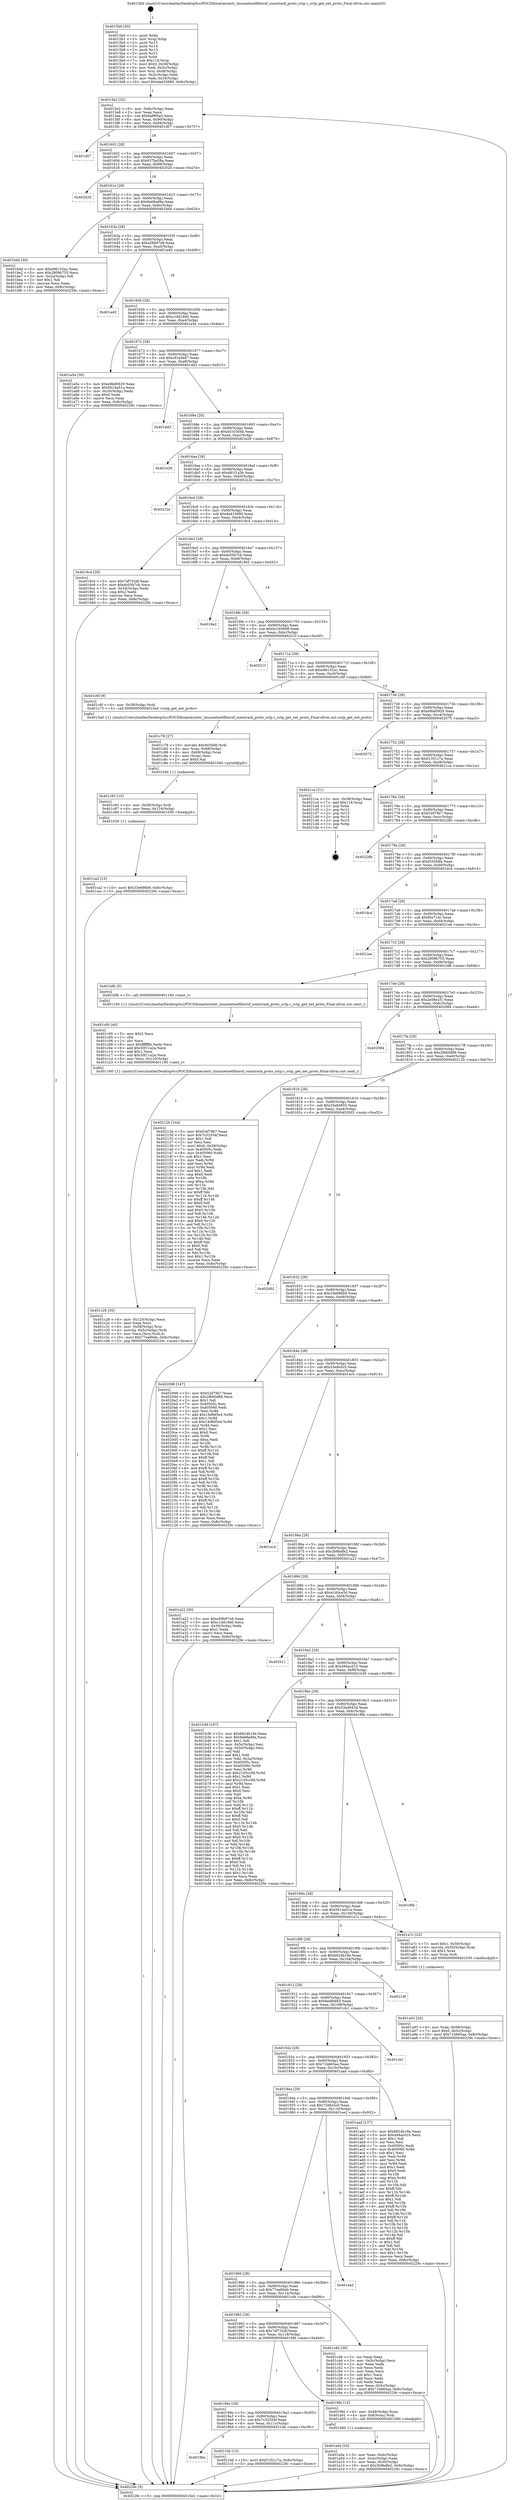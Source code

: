 digraph "0x4015b0" {
  label = "0x4015b0 (/mnt/c/Users/mathe/Desktop/tcc/POCII/binaries/extr_linuxnetnetfilternf_conntrack_proto_sctp.c_sctp_get_net_proto_Final-ollvm.out::main(0))"
  labelloc = "t"
  node[shape=record]

  Entry [label="",width=0.3,height=0.3,shape=circle,fillcolor=black,style=filled]
  "0x4015e2" [label="{
     0x4015e2 [32]\l
     | [instrs]\l
     &nbsp;&nbsp;0x4015e2 \<+6\>: mov -0x8c(%rbp),%eax\l
     &nbsp;&nbsp;0x4015e8 \<+2\>: mov %eax,%ecx\l
     &nbsp;&nbsp;0x4015ea \<+6\>: sub $0x8af9f5a3,%ecx\l
     &nbsp;&nbsp;0x4015f0 \<+6\>: mov %eax,-0x90(%rbp)\l
     &nbsp;&nbsp;0x4015f6 \<+6\>: mov %ecx,-0x94(%rbp)\l
     &nbsp;&nbsp;0x4015fc \<+6\>: je 0000000000401d07 \<main+0x757\>\l
  }"]
  "0x401d07" [label="{
     0x401d07\l
  }", style=dashed]
  "0x401602" [label="{
     0x401602 [28]\l
     | [instrs]\l
     &nbsp;&nbsp;0x401602 \<+5\>: jmp 0000000000401607 \<main+0x57\>\l
     &nbsp;&nbsp;0x401607 \<+6\>: mov -0x90(%rbp),%eax\l
     &nbsp;&nbsp;0x40160d \<+5\>: sub $0x937ba58a,%eax\l
     &nbsp;&nbsp;0x401612 \<+6\>: mov %eax,-0x98(%rbp)\l
     &nbsp;&nbsp;0x401618 \<+6\>: je 000000000040202d \<main+0xa7d\>\l
  }"]
  Exit [label="",width=0.3,height=0.3,shape=circle,fillcolor=black,style=filled,peripheries=2]
  "0x40202d" [label="{
     0x40202d\l
  }", style=dashed]
  "0x40161e" [label="{
     0x40161e [28]\l
     | [instrs]\l
     &nbsp;&nbsp;0x40161e \<+5\>: jmp 0000000000401623 \<main+0x73\>\l
     &nbsp;&nbsp;0x401623 \<+6\>: mov -0x90(%rbp),%eax\l
     &nbsp;&nbsp;0x401629 \<+5\>: sub $0x9a68ad9a,%eax\l
     &nbsp;&nbsp;0x40162e \<+6\>: mov %eax,-0x9c(%rbp)\l
     &nbsp;&nbsp;0x401634 \<+6\>: je 0000000000401bdd \<main+0x62d\>\l
  }"]
  "0x4019ba" [label="{
     0x4019ba\l
  }", style=dashed]
  "0x401bdd" [label="{
     0x401bdd [30]\l
     | [instrs]\l
     &nbsp;&nbsp;0x401bdd \<+5\>: mov $0xe96152ac,%eax\l
     &nbsp;&nbsp;0x401be2 \<+5\>: mov $0x2809b755,%ecx\l
     &nbsp;&nbsp;0x401be7 \<+3\>: mov -0x2a(%rbp),%dl\l
     &nbsp;&nbsp;0x401bea \<+3\>: test $0x1,%dl\l
     &nbsp;&nbsp;0x401bed \<+3\>: cmovne %ecx,%eax\l
     &nbsp;&nbsp;0x401bf0 \<+6\>: mov %eax,-0x8c(%rbp)\l
     &nbsp;&nbsp;0x401bf6 \<+5\>: jmp 000000000040229c \<main+0xcec\>\l
  }"]
  "0x40163a" [label="{
     0x40163a [28]\l
     | [instrs]\l
     &nbsp;&nbsp;0x40163a \<+5\>: jmp 000000000040163f \<main+0x8f\>\l
     &nbsp;&nbsp;0x40163f \<+6\>: mov -0x90(%rbp),%eax\l
     &nbsp;&nbsp;0x401645 \<+5\>: sub $0xa58b97e8,%eax\l
     &nbsp;&nbsp;0x40164a \<+6\>: mov %eax,-0xa0(%rbp)\l
     &nbsp;&nbsp;0x401650 \<+6\>: je 0000000000401a40 \<main+0x490\>\l
  }"]
  "0x4021bb" [label="{
     0x4021bb [15]\l
     | [instrs]\l
     &nbsp;&nbsp;0x4021bb \<+10\>: movl $0xf1351c7a,-0x8c(%rbp)\l
     &nbsp;&nbsp;0x4021c5 \<+5\>: jmp 000000000040229c \<main+0xcec\>\l
  }"]
  "0x401a40" [label="{
     0x401a40\l
  }", style=dashed]
  "0x401656" [label="{
     0x401656 [28]\l
     | [instrs]\l
     &nbsp;&nbsp;0x401656 \<+5\>: jmp 000000000040165b \<main+0xab\>\l
     &nbsp;&nbsp;0x40165b \<+6\>: mov -0x90(%rbp),%eax\l
     &nbsp;&nbsp;0x401661 \<+5\>: sub $0xc1dd18d0,%eax\l
     &nbsp;&nbsp;0x401666 \<+6\>: mov %eax,-0xa4(%rbp)\l
     &nbsp;&nbsp;0x40166c \<+6\>: je 0000000000401a5e \<main+0x4ae\>\l
  }"]
  "0x401ca2" [label="{
     0x401ca2 [15]\l
     | [instrs]\l
     &nbsp;&nbsp;0x401ca2 \<+10\>: movl $0x33e686b9,-0x8c(%rbp)\l
     &nbsp;&nbsp;0x401cac \<+5\>: jmp 000000000040229c \<main+0xcec\>\l
  }"]
  "0x401a5e" [label="{
     0x401a5e [30]\l
     | [instrs]\l
     &nbsp;&nbsp;0x401a5e \<+5\>: mov $0xe9bd0929,%eax\l
     &nbsp;&nbsp;0x401a63 \<+5\>: mov $0x5614a51a,%ecx\l
     &nbsp;&nbsp;0x401a68 \<+3\>: mov -0x30(%rbp),%edx\l
     &nbsp;&nbsp;0x401a6b \<+3\>: cmp $0x0,%edx\l
     &nbsp;&nbsp;0x401a6e \<+3\>: cmove %ecx,%eax\l
     &nbsp;&nbsp;0x401a71 \<+6\>: mov %eax,-0x8c(%rbp)\l
     &nbsp;&nbsp;0x401a77 \<+5\>: jmp 000000000040229c \<main+0xcec\>\l
  }"]
  "0x401672" [label="{
     0x401672 [28]\l
     | [instrs]\l
     &nbsp;&nbsp;0x401672 \<+5\>: jmp 0000000000401677 \<main+0xc7\>\l
     &nbsp;&nbsp;0x401677 \<+6\>: mov -0x90(%rbp),%eax\l
     &nbsp;&nbsp;0x40167d \<+5\>: sub $0xcd1ed487,%eax\l
     &nbsp;&nbsp;0x401682 \<+6\>: mov %eax,-0xa8(%rbp)\l
     &nbsp;&nbsp;0x401688 \<+6\>: je 0000000000401dd3 \<main+0x823\>\l
  }"]
  "0x401c93" [label="{
     0x401c93 [15]\l
     | [instrs]\l
     &nbsp;&nbsp;0x401c93 \<+4\>: mov -0x58(%rbp),%rdi\l
     &nbsp;&nbsp;0x401c97 \<+6\>: mov %eax,-0x124(%rbp)\l
     &nbsp;&nbsp;0x401c9d \<+5\>: call 0000000000401030 \<free@plt\>\l
     | [calls]\l
     &nbsp;&nbsp;0x401030 \{1\} (unknown)\l
  }"]
  "0x401dd3" [label="{
     0x401dd3\l
  }", style=dashed]
  "0x40168e" [label="{
     0x40168e [28]\l
     | [instrs]\l
     &nbsp;&nbsp;0x40168e \<+5\>: jmp 0000000000401693 \<main+0xe3\>\l
     &nbsp;&nbsp;0x401693 \<+6\>: mov -0x90(%rbp),%eax\l
     &nbsp;&nbsp;0x401699 \<+5\>: sub $0xd410304b,%eax\l
     &nbsp;&nbsp;0x40169e \<+6\>: mov %eax,-0xac(%rbp)\l
     &nbsp;&nbsp;0x4016a4 \<+6\>: je 0000000000401e29 \<main+0x879\>\l
  }"]
  "0x401c78" [label="{
     0x401c78 [27]\l
     | [instrs]\l
     &nbsp;&nbsp;0x401c78 \<+10\>: movabs $0x4030d6,%rdi\l
     &nbsp;&nbsp;0x401c82 \<+4\>: mov %rax,-0x68(%rbp)\l
     &nbsp;&nbsp;0x401c86 \<+4\>: mov -0x68(%rbp),%rax\l
     &nbsp;&nbsp;0x401c8a \<+2\>: mov (%rax),%esi\l
     &nbsp;&nbsp;0x401c8c \<+2\>: mov $0x0,%al\l
     &nbsp;&nbsp;0x401c8e \<+5\>: call 0000000000401040 \<printf@plt\>\l
     | [calls]\l
     &nbsp;&nbsp;0x401040 \{1\} (unknown)\l
  }"]
  "0x401e29" [label="{
     0x401e29\l
  }", style=dashed]
  "0x4016aa" [label="{
     0x4016aa [28]\l
     | [instrs]\l
     &nbsp;&nbsp;0x4016aa \<+5\>: jmp 00000000004016af \<main+0xff\>\l
     &nbsp;&nbsp;0x4016af \<+6\>: mov -0x90(%rbp),%eax\l
     &nbsp;&nbsp;0x4016b5 \<+5\>: sub $0xd91f1a3b,%eax\l
     &nbsp;&nbsp;0x4016ba \<+6\>: mov %eax,-0xb0(%rbp)\l
     &nbsp;&nbsp;0x4016c0 \<+6\>: je 000000000040222e \<main+0xc7e\>\l
  }"]
  "0x401c28" [label="{
     0x401c28 [35]\l
     | [instrs]\l
     &nbsp;&nbsp;0x401c28 \<+6\>: mov -0x120(%rbp),%ecx\l
     &nbsp;&nbsp;0x401c2e \<+3\>: imul %eax,%ecx\l
     &nbsp;&nbsp;0x401c31 \<+4\>: mov -0x58(%rbp),%rsi\l
     &nbsp;&nbsp;0x401c35 \<+4\>: movslq -0x5c(%rbp),%rdi\l
     &nbsp;&nbsp;0x401c39 \<+3\>: mov %ecx,(%rsi,%rdi,4)\l
     &nbsp;&nbsp;0x401c3c \<+10\>: movl $0x77ea90eb,-0x8c(%rbp)\l
     &nbsp;&nbsp;0x401c46 \<+5\>: jmp 000000000040229c \<main+0xcec\>\l
  }"]
  "0x40222e" [label="{
     0x40222e\l
  }", style=dashed]
  "0x4016c6" [label="{
     0x4016c6 [28]\l
     | [instrs]\l
     &nbsp;&nbsp;0x4016c6 \<+5\>: jmp 00000000004016cb \<main+0x11b\>\l
     &nbsp;&nbsp;0x4016cb \<+6\>: mov -0x90(%rbp),%eax\l
     &nbsp;&nbsp;0x4016d1 \<+5\>: sub $0xda433680,%eax\l
     &nbsp;&nbsp;0x4016d6 \<+6\>: mov %eax,-0xb4(%rbp)\l
     &nbsp;&nbsp;0x4016dc \<+6\>: je 00000000004019c4 \<main+0x414\>\l
  }"]
  "0x401c00" [label="{
     0x401c00 [40]\l
     | [instrs]\l
     &nbsp;&nbsp;0x401c00 \<+5\>: mov $0x2,%ecx\l
     &nbsp;&nbsp;0x401c05 \<+1\>: cltd\l
     &nbsp;&nbsp;0x401c06 \<+2\>: idiv %ecx\l
     &nbsp;&nbsp;0x401c08 \<+6\>: imul $0xfffffffe,%edx,%ecx\l
     &nbsp;&nbsp;0x401c0e \<+6\>: add $0x30f11a2a,%ecx\l
     &nbsp;&nbsp;0x401c14 \<+3\>: add $0x1,%ecx\l
     &nbsp;&nbsp;0x401c17 \<+6\>: sub $0x30f11a2a,%ecx\l
     &nbsp;&nbsp;0x401c1d \<+6\>: mov %ecx,-0x120(%rbp)\l
     &nbsp;&nbsp;0x401c23 \<+5\>: call 0000000000401160 \<next_i\>\l
     | [calls]\l
     &nbsp;&nbsp;0x401160 \{1\} (/mnt/c/Users/mathe/Desktop/tcc/POCII/binaries/extr_linuxnetnetfilternf_conntrack_proto_sctp.c_sctp_get_net_proto_Final-ollvm.out::next_i)\l
  }"]
  "0x4019c4" [label="{
     0x4019c4 [30]\l
     | [instrs]\l
     &nbsp;&nbsp;0x4019c4 \<+5\>: mov $0x7af732df,%eax\l
     &nbsp;&nbsp;0x4019c9 \<+5\>: mov $0xdc05b7cb,%ecx\l
     &nbsp;&nbsp;0x4019ce \<+3\>: mov -0x34(%rbp),%edx\l
     &nbsp;&nbsp;0x4019d1 \<+3\>: cmp $0x2,%edx\l
     &nbsp;&nbsp;0x4019d4 \<+3\>: cmovne %ecx,%eax\l
     &nbsp;&nbsp;0x4019d7 \<+6\>: mov %eax,-0x8c(%rbp)\l
     &nbsp;&nbsp;0x4019dd \<+5\>: jmp 000000000040229c \<main+0xcec\>\l
  }"]
  "0x4016e2" [label="{
     0x4016e2 [28]\l
     | [instrs]\l
     &nbsp;&nbsp;0x4016e2 \<+5\>: jmp 00000000004016e7 \<main+0x137\>\l
     &nbsp;&nbsp;0x4016e7 \<+6\>: mov -0x90(%rbp),%eax\l
     &nbsp;&nbsp;0x4016ed \<+5\>: sub $0xdc05b7cb,%eax\l
     &nbsp;&nbsp;0x4016f2 \<+6\>: mov %eax,-0xb8(%rbp)\l
     &nbsp;&nbsp;0x4016f8 \<+6\>: je 00000000004019e2 \<main+0x432\>\l
  }"]
  "0x40229c" [label="{
     0x40229c [5]\l
     | [instrs]\l
     &nbsp;&nbsp;0x40229c \<+5\>: jmp 00000000004015e2 \<main+0x32\>\l
  }"]
  "0x4015b0" [label="{
     0x4015b0 [50]\l
     | [instrs]\l
     &nbsp;&nbsp;0x4015b0 \<+1\>: push %rbp\l
     &nbsp;&nbsp;0x4015b1 \<+3\>: mov %rsp,%rbp\l
     &nbsp;&nbsp;0x4015b4 \<+2\>: push %r15\l
     &nbsp;&nbsp;0x4015b6 \<+2\>: push %r14\l
     &nbsp;&nbsp;0x4015b8 \<+2\>: push %r13\l
     &nbsp;&nbsp;0x4015ba \<+2\>: push %r12\l
     &nbsp;&nbsp;0x4015bc \<+1\>: push %rbx\l
     &nbsp;&nbsp;0x4015bd \<+7\>: sub $0x118,%rsp\l
     &nbsp;&nbsp;0x4015c4 \<+7\>: movl $0x0,-0x38(%rbp)\l
     &nbsp;&nbsp;0x4015cb \<+3\>: mov %edi,-0x3c(%rbp)\l
     &nbsp;&nbsp;0x4015ce \<+4\>: mov %rsi,-0x48(%rbp)\l
     &nbsp;&nbsp;0x4015d2 \<+3\>: mov -0x3c(%rbp),%edi\l
     &nbsp;&nbsp;0x4015d5 \<+3\>: mov %edi,-0x34(%rbp)\l
     &nbsp;&nbsp;0x4015d8 \<+10\>: movl $0xda433680,-0x8c(%rbp)\l
  }"]
  "0x401a93" [label="{
     0x401a93 [26]\l
     | [instrs]\l
     &nbsp;&nbsp;0x401a93 \<+4\>: mov %rax,-0x58(%rbp)\l
     &nbsp;&nbsp;0x401a97 \<+7\>: movl $0x0,-0x5c(%rbp)\l
     &nbsp;&nbsp;0x401a9e \<+10\>: movl $0x71bb65aa,-0x8c(%rbp)\l
     &nbsp;&nbsp;0x401aa8 \<+5\>: jmp 000000000040229c \<main+0xcec\>\l
  }"]
  "0x4019e2" [label="{
     0x4019e2\l
  }", style=dashed]
  "0x4016fe" [label="{
     0x4016fe [28]\l
     | [instrs]\l
     &nbsp;&nbsp;0x4016fe \<+5\>: jmp 0000000000401703 \<main+0x153\>\l
     &nbsp;&nbsp;0x401703 \<+6\>: mov -0x90(%rbp),%eax\l
     &nbsp;&nbsp;0x401709 \<+5\>: sub $0xdc1b5608,%eax\l
     &nbsp;&nbsp;0x40170e \<+6\>: mov %eax,-0xbc(%rbp)\l
     &nbsp;&nbsp;0x401714 \<+6\>: je 000000000040221f \<main+0xc6f\>\l
  }"]
  "0x401a0a" [label="{
     0x401a0a [24]\l
     | [instrs]\l
     &nbsp;&nbsp;0x401a0a \<+3\>: mov %eax,-0x4c(%rbp)\l
     &nbsp;&nbsp;0x401a0d \<+3\>: mov -0x4c(%rbp),%eax\l
     &nbsp;&nbsp;0x401a10 \<+3\>: mov %eax,-0x30(%rbp)\l
     &nbsp;&nbsp;0x401a13 \<+10\>: movl $0x3b9bdfe2,-0x8c(%rbp)\l
     &nbsp;&nbsp;0x401a1d \<+5\>: jmp 000000000040229c \<main+0xcec\>\l
  }"]
  "0x40221f" [label="{
     0x40221f\l
  }", style=dashed]
  "0x40171a" [label="{
     0x40171a [28]\l
     | [instrs]\l
     &nbsp;&nbsp;0x40171a \<+5\>: jmp 000000000040171f \<main+0x16f\>\l
     &nbsp;&nbsp;0x40171f \<+6\>: mov -0x90(%rbp),%eax\l
     &nbsp;&nbsp;0x401725 \<+5\>: sub $0xe96152ac,%eax\l
     &nbsp;&nbsp;0x40172a \<+6\>: mov %eax,-0xc0(%rbp)\l
     &nbsp;&nbsp;0x401730 \<+6\>: je 0000000000401c6f \<main+0x6bf\>\l
  }"]
  "0x40199e" [label="{
     0x40199e [28]\l
     | [instrs]\l
     &nbsp;&nbsp;0x40199e \<+5\>: jmp 00000000004019a3 \<main+0x3f3\>\l
     &nbsp;&nbsp;0x4019a3 \<+6\>: mov -0x90(%rbp),%eax\l
     &nbsp;&nbsp;0x4019a9 \<+5\>: sub $0x7c33354f,%eax\l
     &nbsp;&nbsp;0x4019ae \<+6\>: mov %eax,-0x11c(%rbp)\l
     &nbsp;&nbsp;0x4019b4 \<+6\>: je 00000000004021bb \<main+0xc0b\>\l
  }"]
  "0x401c6f" [label="{
     0x401c6f [9]\l
     | [instrs]\l
     &nbsp;&nbsp;0x401c6f \<+4\>: mov -0x58(%rbp),%rdi\l
     &nbsp;&nbsp;0x401c73 \<+5\>: call 00000000004015a0 \<sctp_get_net_proto\>\l
     | [calls]\l
     &nbsp;&nbsp;0x4015a0 \{1\} (/mnt/c/Users/mathe/Desktop/tcc/POCII/binaries/extr_linuxnetnetfilternf_conntrack_proto_sctp.c_sctp_get_net_proto_Final-ollvm.out::sctp_get_net_proto)\l
  }"]
  "0x401736" [label="{
     0x401736 [28]\l
     | [instrs]\l
     &nbsp;&nbsp;0x401736 \<+5\>: jmp 000000000040173b \<main+0x18b\>\l
     &nbsp;&nbsp;0x40173b \<+6\>: mov -0x90(%rbp),%eax\l
     &nbsp;&nbsp;0x401741 \<+5\>: sub $0xe9bd0929,%eax\l
     &nbsp;&nbsp;0x401746 \<+6\>: mov %eax,-0xc4(%rbp)\l
     &nbsp;&nbsp;0x40174c \<+6\>: je 0000000000402075 \<main+0xac5\>\l
  }"]
  "0x4019fd" [label="{
     0x4019fd [13]\l
     | [instrs]\l
     &nbsp;&nbsp;0x4019fd \<+4\>: mov -0x48(%rbp),%rax\l
     &nbsp;&nbsp;0x401a01 \<+4\>: mov 0x8(%rax),%rdi\l
     &nbsp;&nbsp;0x401a05 \<+5\>: call 0000000000401060 \<atoi@plt\>\l
     | [calls]\l
     &nbsp;&nbsp;0x401060 \{1\} (unknown)\l
  }"]
  "0x402075" [label="{
     0x402075\l
  }", style=dashed]
  "0x401752" [label="{
     0x401752 [28]\l
     | [instrs]\l
     &nbsp;&nbsp;0x401752 \<+5\>: jmp 0000000000401757 \<main+0x1a7\>\l
     &nbsp;&nbsp;0x401757 \<+6\>: mov -0x90(%rbp),%eax\l
     &nbsp;&nbsp;0x40175d \<+5\>: sub $0xf1351c7a,%eax\l
     &nbsp;&nbsp;0x401762 \<+6\>: mov %eax,-0xc8(%rbp)\l
     &nbsp;&nbsp;0x401768 \<+6\>: je 00000000004021ca \<main+0xc1a\>\l
  }"]
  "0x401982" [label="{
     0x401982 [28]\l
     | [instrs]\l
     &nbsp;&nbsp;0x401982 \<+5\>: jmp 0000000000401987 \<main+0x3d7\>\l
     &nbsp;&nbsp;0x401987 \<+6\>: mov -0x90(%rbp),%eax\l
     &nbsp;&nbsp;0x40198d \<+5\>: sub $0x7af732df,%eax\l
     &nbsp;&nbsp;0x401992 \<+6\>: mov %eax,-0x118(%rbp)\l
     &nbsp;&nbsp;0x401998 \<+6\>: je 00000000004019fd \<main+0x44d\>\l
  }"]
  "0x4021ca" [label="{
     0x4021ca [21]\l
     | [instrs]\l
     &nbsp;&nbsp;0x4021ca \<+3\>: mov -0x38(%rbp),%eax\l
     &nbsp;&nbsp;0x4021cd \<+7\>: add $0x118,%rsp\l
     &nbsp;&nbsp;0x4021d4 \<+1\>: pop %rbx\l
     &nbsp;&nbsp;0x4021d5 \<+2\>: pop %r12\l
     &nbsp;&nbsp;0x4021d7 \<+2\>: pop %r13\l
     &nbsp;&nbsp;0x4021d9 \<+2\>: pop %r14\l
     &nbsp;&nbsp;0x4021db \<+2\>: pop %r15\l
     &nbsp;&nbsp;0x4021dd \<+1\>: pop %rbp\l
     &nbsp;&nbsp;0x4021de \<+1\>: ret\l
  }"]
  "0x40176e" [label="{
     0x40176e [28]\l
     | [instrs]\l
     &nbsp;&nbsp;0x40176e \<+5\>: jmp 0000000000401773 \<main+0x1c3\>\l
     &nbsp;&nbsp;0x401773 \<+6\>: mov -0x90(%rbp),%eax\l
     &nbsp;&nbsp;0x401779 \<+5\>: sub $0xf1bf79b7,%eax\l
     &nbsp;&nbsp;0x40177e \<+6\>: mov %eax,-0xcc(%rbp)\l
     &nbsp;&nbsp;0x401784 \<+6\>: je 000000000040228b \<main+0xcdb\>\l
  }"]
  "0x401c4b" [label="{
     0x401c4b [36]\l
     | [instrs]\l
     &nbsp;&nbsp;0x401c4b \<+2\>: xor %eax,%eax\l
     &nbsp;&nbsp;0x401c4d \<+3\>: mov -0x5c(%rbp),%ecx\l
     &nbsp;&nbsp;0x401c50 \<+2\>: mov %eax,%edx\l
     &nbsp;&nbsp;0x401c52 \<+2\>: sub %ecx,%edx\l
     &nbsp;&nbsp;0x401c54 \<+2\>: mov %eax,%ecx\l
     &nbsp;&nbsp;0x401c56 \<+3\>: sub $0x1,%ecx\l
     &nbsp;&nbsp;0x401c59 \<+2\>: add %ecx,%edx\l
     &nbsp;&nbsp;0x401c5b \<+2\>: sub %edx,%eax\l
     &nbsp;&nbsp;0x401c5d \<+3\>: mov %eax,-0x5c(%rbp)\l
     &nbsp;&nbsp;0x401c60 \<+10\>: movl $0x71bb65aa,-0x8c(%rbp)\l
     &nbsp;&nbsp;0x401c6a \<+5\>: jmp 000000000040229c \<main+0xcec\>\l
  }"]
  "0x40228b" [label="{
     0x40228b\l
  }", style=dashed]
  "0x40178a" [label="{
     0x40178a [28]\l
     | [instrs]\l
     &nbsp;&nbsp;0x40178a \<+5\>: jmp 000000000040178f \<main+0x1df\>\l
     &nbsp;&nbsp;0x40178f \<+6\>: mov -0x90(%rbp),%eax\l
     &nbsp;&nbsp;0x401795 \<+5\>: sub $0xf335fdfa,%eax\l
     &nbsp;&nbsp;0x40179a \<+6\>: mov %eax,-0xd0(%rbp)\l
     &nbsp;&nbsp;0x4017a0 \<+6\>: je 0000000000401dc4 \<main+0x814\>\l
  }"]
  "0x401966" [label="{
     0x401966 [28]\l
     | [instrs]\l
     &nbsp;&nbsp;0x401966 \<+5\>: jmp 000000000040196b \<main+0x3bb\>\l
     &nbsp;&nbsp;0x40196b \<+6\>: mov -0x90(%rbp),%eax\l
     &nbsp;&nbsp;0x401971 \<+5\>: sub $0x77ea90eb,%eax\l
     &nbsp;&nbsp;0x401976 \<+6\>: mov %eax,-0x114(%rbp)\l
     &nbsp;&nbsp;0x40197c \<+6\>: je 0000000000401c4b \<main+0x69b\>\l
  }"]
  "0x401dc4" [label="{
     0x401dc4\l
  }", style=dashed]
  "0x4017a6" [label="{
     0x4017a6 [28]\l
     | [instrs]\l
     &nbsp;&nbsp;0x4017a6 \<+5\>: jmp 00000000004017ab \<main+0x1fb\>\l
     &nbsp;&nbsp;0x4017ab \<+6\>: mov -0x90(%rbp),%eax\l
     &nbsp;&nbsp;0x4017b1 \<+5\>: sub $0xf0a714c,%eax\l
     &nbsp;&nbsp;0x4017b6 \<+6\>: mov %eax,-0xd4(%rbp)\l
     &nbsp;&nbsp;0x4017bc \<+6\>: je 00000000004021ee \<main+0xc3e\>\l
  }"]
  "0x401ee2" [label="{
     0x401ee2\l
  }", style=dashed]
  "0x4021ee" [label="{
     0x4021ee\l
  }", style=dashed]
  "0x4017c2" [label="{
     0x4017c2 [28]\l
     | [instrs]\l
     &nbsp;&nbsp;0x4017c2 \<+5\>: jmp 00000000004017c7 \<main+0x217\>\l
     &nbsp;&nbsp;0x4017c7 \<+6\>: mov -0x90(%rbp),%eax\l
     &nbsp;&nbsp;0x4017cd \<+5\>: sub $0x2809b755,%eax\l
     &nbsp;&nbsp;0x4017d2 \<+6\>: mov %eax,-0xd8(%rbp)\l
     &nbsp;&nbsp;0x4017d8 \<+6\>: je 0000000000401bfb \<main+0x64b\>\l
  }"]
  "0x40194a" [label="{
     0x40194a [28]\l
     | [instrs]\l
     &nbsp;&nbsp;0x40194a \<+5\>: jmp 000000000040194f \<main+0x39f\>\l
     &nbsp;&nbsp;0x40194f \<+6\>: mov -0x90(%rbp),%eax\l
     &nbsp;&nbsp;0x401955 \<+5\>: sub $0x73d8c5c0,%eax\l
     &nbsp;&nbsp;0x40195a \<+6\>: mov %eax,-0x110(%rbp)\l
     &nbsp;&nbsp;0x401960 \<+6\>: je 0000000000401ee2 \<main+0x932\>\l
  }"]
  "0x401bfb" [label="{
     0x401bfb [5]\l
     | [instrs]\l
     &nbsp;&nbsp;0x401bfb \<+5\>: call 0000000000401160 \<next_i\>\l
     | [calls]\l
     &nbsp;&nbsp;0x401160 \{1\} (/mnt/c/Users/mathe/Desktop/tcc/POCII/binaries/extr_linuxnetnetfilternf_conntrack_proto_sctp.c_sctp_get_net_proto_Final-ollvm.out::next_i)\l
  }"]
  "0x4017de" [label="{
     0x4017de [28]\l
     | [instrs]\l
     &nbsp;&nbsp;0x4017de \<+5\>: jmp 00000000004017e3 \<main+0x233\>\l
     &nbsp;&nbsp;0x4017e3 \<+6\>: mov -0x90(%rbp),%eax\l
     &nbsp;&nbsp;0x4017e9 \<+5\>: sub $0x2e08e1f1,%eax\l
     &nbsp;&nbsp;0x4017ee \<+6\>: mov %eax,-0xdc(%rbp)\l
     &nbsp;&nbsp;0x4017f4 \<+6\>: je 0000000000402084 \<main+0xad4\>\l
  }"]
  "0x401aad" [label="{
     0x401aad [137]\l
     | [instrs]\l
     &nbsp;&nbsp;0x401aad \<+5\>: mov $0x6624b18e,%eax\l
     &nbsp;&nbsp;0x401ab2 \<+5\>: mov $0x494ac010,%ecx\l
     &nbsp;&nbsp;0x401ab7 \<+2\>: mov $0x1,%dl\l
     &nbsp;&nbsp;0x401ab9 \<+2\>: xor %esi,%esi\l
     &nbsp;&nbsp;0x401abb \<+7\>: mov 0x40505c,%edi\l
     &nbsp;&nbsp;0x401ac2 \<+8\>: mov 0x405060,%r8d\l
     &nbsp;&nbsp;0x401aca \<+3\>: sub $0x1,%esi\l
     &nbsp;&nbsp;0x401acd \<+3\>: mov %edi,%r9d\l
     &nbsp;&nbsp;0x401ad0 \<+3\>: add %esi,%r9d\l
     &nbsp;&nbsp;0x401ad3 \<+4\>: imul %r9d,%edi\l
     &nbsp;&nbsp;0x401ad7 \<+3\>: and $0x1,%edi\l
     &nbsp;&nbsp;0x401ada \<+3\>: cmp $0x0,%edi\l
     &nbsp;&nbsp;0x401add \<+4\>: sete %r10b\l
     &nbsp;&nbsp;0x401ae1 \<+4\>: cmp $0xa,%r8d\l
     &nbsp;&nbsp;0x401ae5 \<+4\>: setl %r11b\l
     &nbsp;&nbsp;0x401ae9 \<+3\>: mov %r10b,%bl\l
     &nbsp;&nbsp;0x401aec \<+3\>: xor $0xff,%bl\l
     &nbsp;&nbsp;0x401aef \<+3\>: mov %r11b,%r14b\l
     &nbsp;&nbsp;0x401af2 \<+4\>: xor $0xff,%r14b\l
     &nbsp;&nbsp;0x401af6 \<+3\>: xor $0x1,%dl\l
     &nbsp;&nbsp;0x401af9 \<+3\>: mov %bl,%r15b\l
     &nbsp;&nbsp;0x401afc \<+4\>: and $0xff,%r15b\l
     &nbsp;&nbsp;0x401b00 \<+3\>: and %dl,%r10b\l
     &nbsp;&nbsp;0x401b03 \<+3\>: mov %r14b,%r12b\l
     &nbsp;&nbsp;0x401b06 \<+4\>: and $0xff,%r12b\l
     &nbsp;&nbsp;0x401b0a \<+3\>: and %dl,%r11b\l
     &nbsp;&nbsp;0x401b0d \<+3\>: or %r10b,%r15b\l
     &nbsp;&nbsp;0x401b10 \<+3\>: or %r11b,%r12b\l
     &nbsp;&nbsp;0x401b13 \<+3\>: xor %r12b,%r15b\l
     &nbsp;&nbsp;0x401b16 \<+3\>: or %r14b,%bl\l
     &nbsp;&nbsp;0x401b19 \<+3\>: xor $0xff,%bl\l
     &nbsp;&nbsp;0x401b1c \<+3\>: or $0x1,%dl\l
     &nbsp;&nbsp;0x401b1f \<+2\>: and %dl,%bl\l
     &nbsp;&nbsp;0x401b21 \<+3\>: or %bl,%r15b\l
     &nbsp;&nbsp;0x401b24 \<+4\>: test $0x1,%r15b\l
     &nbsp;&nbsp;0x401b28 \<+3\>: cmovne %ecx,%eax\l
     &nbsp;&nbsp;0x401b2b \<+6\>: mov %eax,-0x8c(%rbp)\l
     &nbsp;&nbsp;0x401b31 \<+5\>: jmp 000000000040229c \<main+0xcec\>\l
  }"]
  "0x402084" [label="{
     0x402084\l
  }", style=dashed]
  "0x4017fa" [label="{
     0x4017fa [28]\l
     | [instrs]\l
     &nbsp;&nbsp;0x4017fa \<+5\>: jmp 00000000004017ff \<main+0x24f\>\l
     &nbsp;&nbsp;0x4017ff \<+6\>: mov -0x90(%rbp),%eax\l
     &nbsp;&nbsp;0x401805 \<+5\>: sub $0x2f660d88,%eax\l
     &nbsp;&nbsp;0x40180a \<+6\>: mov %eax,-0xe0(%rbp)\l
     &nbsp;&nbsp;0x401810 \<+6\>: je 000000000040212b \<main+0xb7b\>\l
  }"]
  "0x40192e" [label="{
     0x40192e [28]\l
     | [instrs]\l
     &nbsp;&nbsp;0x40192e \<+5\>: jmp 0000000000401933 \<main+0x383\>\l
     &nbsp;&nbsp;0x401933 \<+6\>: mov -0x90(%rbp),%eax\l
     &nbsp;&nbsp;0x401939 \<+5\>: sub $0x71bb65aa,%eax\l
     &nbsp;&nbsp;0x40193e \<+6\>: mov %eax,-0x10c(%rbp)\l
     &nbsp;&nbsp;0x401944 \<+6\>: je 0000000000401aad \<main+0x4fd\>\l
  }"]
  "0x40212b" [label="{
     0x40212b [144]\l
     | [instrs]\l
     &nbsp;&nbsp;0x40212b \<+5\>: mov $0xf1bf79b7,%eax\l
     &nbsp;&nbsp;0x402130 \<+5\>: mov $0x7c33354f,%ecx\l
     &nbsp;&nbsp;0x402135 \<+2\>: mov $0x1,%dl\l
     &nbsp;&nbsp;0x402137 \<+2\>: xor %esi,%esi\l
     &nbsp;&nbsp;0x402139 \<+7\>: movl $0x0,-0x38(%rbp)\l
     &nbsp;&nbsp;0x402140 \<+7\>: mov 0x40505c,%edi\l
     &nbsp;&nbsp;0x402147 \<+8\>: mov 0x405060,%r8d\l
     &nbsp;&nbsp;0x40214f \<+3\>: sub $0x1,%esi\l
     &nbsp;&nbsp;0x402152 \<+3\>: mov %edi,%r9d\l
     &nbsp;&nbsp;0x402155 \<+3\>: add %esi,%r9d\l
     &nbsp;&nbsp;0x402158 \<+4\>: imul %r9d,%edi\l
     &nbsp;&nbsp;0x40215c \<+3\>: and $0x1,%edi\l
     &nbsp;&nbsp;0x40215f \<+3\>: cmp $0x0,%edi\l
     &nbsp;&nbsp;0x402162 \<+4\>: sete %r10b\l
     &nbsp;&nbsp;0x402166 \<+4\>: cmp $0xa,%r8d\l
     &nbsp;&nbsp;0x40216a \<+4\>: setl %r11b\l
     &nbsp;&nbsp;0x40216e \<+3\>: mov %r10b,%bl\l
     &nbsp;&nbsp;0x402171 \<+3\>: xor $0xff,%bl\l
     &nbsp;&nbsp;0x402174 \<+3\>: mov %r11b,%r14b\l
     &nbsp;&nbsp;0x402177 \<+4\>: xor $0xff,%r14b\l
     &nbsp;&nbsp;0x40217b \<+3\>: xor $0x0,%dl\l
     &nbsp;&nbsp;0x40217e \<+3\>: mov %bl,%r15b\l
     &nbsp;&nbsp;0x402181 \<+4\>: and $0x0,%r15b\l
     &nbsp;&nbsp;0x402185 \<+3\>: and %dl,%r10b\l
     &nbsp;&nbsp;0x402188 \<+3\>: mov %r14b,%r12b\l
     &nbsp;&nbsp;0x40218b \<+4\>: and $0x0,%r12b\l
     &nbsp;&nbsp;0x40218f \<+3\>: and %dl,%r11b\l
     &nbsp;&nbsp;0x402192 \<+3\>: or %r10b,%r15b\l
     &nbsp;&nbsp;0x402195 \<+3\>: or %r11b,%r12b\l
     &nbsp;&nbsp;0x402198 \<+3\>: xor %r12b,%r15b\l
     &nbsp;&nbsp;0x40219b \<+3\>: or %r14b,%bl\l
     &nbsp;&nbsp;0x40219e \<+3\>: xor $0xff,%bl\l
     &nbsp;&nbsp;0x4021a1 \<+3\>: or $0x0,%dl\l
     &nbsp;&nbsp;0x4021a4 \<+2\>: and %dl,%bl\l
     &nbsp;&nbsp;0x4021a6 \<+3\>: or %bl,%r15b\l
     &nbsp;&nbsp;0x4021a9 \<+4\>: test $0x1,%r15b\l
     &nbsp;&nbsp;0x4021ad \<+3\>: cmovne %ecx,%eax\l
     &nbsp;&nbsp;0x4021b0 \<+6\>: mov %eax,-0x8c(%rbp)\l
     &nbsp;&nbsp;0x4021b6 \<+5\>: jmp 000000000040229c \<main+0xcec\>\l
  }"]
  "0x401816" [label="{
     0x401816 [28]\l
     | [instrs]\l
     &nbsp;&nbsp;0x401816 \<+5\>: jmp 000000000040181b \<main+0x26b\>\l
     &nbsp;&nbsp;0x40181b \<+6\>: mov -0x90(%rbp),%eax\l
     &nbsp;&nbsp;0x401821 \<+5\>: sub $0x33a84855,%eax\l
     &nbsp;&nbsp;0x401826 \<+6\>: mov %eax,-0xe4(%rbp)\l
     &nbsp;&nbsp;0x40182c \<+6\>: je 0000000000402002 \<main+0xa52\>\l
  }"]
  "0x401cb1" [label="{
     0x401cb1\l
  }", style=dashed]
  "0x402002" [label="{
     0x402002\l
  }", style=dashed]
  "0x401832" [label="{
     0x401832 [28]\l
     | [instrs]\l
     &nbsp;&nbsp;0x401832 \<+5\>: jmp 0000000000401837 \<main+0x287\>\l
     &nbsp;&nbsp;0x401837 \<+6\>: mov -0x90(%rbp),%eax\l
     &nbsp;&nbsp;0x40183d \<+5\>: sub $0x33e686b9,%eax\l
     &nbsp;&nbsp;0x401842 \<+6\>: mov %eax,-0xe8(%rbp)\l
     &nbsp;&nbsp;0x401848 \<+6\>: je 0000000000402098 \<main+0xae8\>\l
  }"]
  "0x401912" [label="{
     0x401912 [28]\l
     | [instrs]\l
     &nbsp;&nbsp;0x401912 \<+5\>: jmp 0000000000401917 \<main+0x367\>\l
     &nbsp;&nbsp;0x401917 \<+6\>: mov -0x90(%rbp),%eax\l
     &nbsp;&nbsp;0x40191d \<+5\>: sub $0x6edfb683,%eax\l
     &nbsp;&nbsp;0x401922 \<+6\>: mov %eax,-0x108(%rbp)\l
     &nbsp;&nbsp;0x401928 \<+6\>: je 0000000000401cb1 \<main+0x701\>\l
  }"]
  "0x402098" [label="{
     0x402098 [147]\l
     | [instrs]\l
     &nbsp;&nbsp;0x402098 \<+5\>: mov $0xf1bf79b7,%eax\l
     &nbsp;&nbsp;0x40209d \<+5\>: mov $0x2f660d88,%ecx\l
     &nbsp;&nbsp;0x4020a2 \<+2\>: mov $0x1,%dl\l
     &nbsp;&nbsp;0x4020a4 \<+7\>: mov 0x40505c,%esi\l
     &nbsp;&nbsp;0x4020ab \<+7\>: mov 0x405060,%edi\l
     &nbsp;&nbsp;0x4020b2 \<+3\>: mov %esi,%r8d\l
     &nbsp;&nbsp;0x4020b5 \<+7\>: add $0x14d9d5e4,%r8d\l
     &nbsp;&nbsp;0x4020bc \<+4\>: sub $0x1,%r8d\l
     &nbsp;&nbsp;0x4020c0 \<+7\>: sub $0x14d9d5e4,%r8d\l
     &nbsp;&nbsp;0x4020c7 \<+4\>: imul %r8d,%esi\l
     &nbsp;&nbsp;0x4020cb \<+3\>: and $0x1,%esi\l
     &nbsp;&nbsp;0x4020ce \<+3\>: cmp $0x0,%esi\l
     &nbsp;&nbsp;0x4020d1 \<+4\>: sete %r9b\l
     &nbsp;&nbsp;0x4020d5 \<+3\>: cmp $0xa,%edi\l
     &nbsp;&nbsp;0x4020d8 \<+4\>: setl %r10b\l
     &nbsp;&nbsp;0x4020dc \<+3\>: mov %r9b,%r11b\l
     &nbsp;&nbsp;0x4020df \<+4\>: xor $0xff,%r11b\l
     &nbsp;&nbsp;0x4020e3 \<+3\>: mov %r10b,%bl\l
     &nbsp;&nbsp;0x4020e6 \<+3\>: xor $0xff,%bl\l
     &nbsp;&nbsp;0x4020e9 \<+3\>: xor $0x1,%dl\l
     &nbsp;&nbsp;0x4020ec \<+3\>: mov %r11b,%r14b\l
     &nbsp;&nbsp;0x4020ef \<+4\>: and $0xff,%r14b\l
     &nbsp;&nbsp;0x4020f3 \<+3\>: and %dl,%r9b\l
     &nbsp;&nbsp;0x4020f6 \<+3\>: mov %bl,%r15b\l
     &nbsp;&nbsp;0x4020f9 \<+4\>: and $0xff,%r15b\l
     &nbsp;&nbsp;0x4020fd \<+3\>: and %dl,%r10b\l
     &nbsp;&nbsp;0x402100 \<+3\>: or %r9b,%r14b\l
     &nbsp;&nbsp;0x402103 \<+3\>: or %r10b,%r15b\l
     &nbsp;&nbsp;0x402106 \<+3\>: xor %r15b,%r14b\l
     &nbsp;&nbsp;0x402109 \<+3\>: or %bl,%r11b\l
     &nbsp;&nbsp;0x40210c \<+4\>: xor $0xff,%r11b\l
     &nbsp;&nbsp;0x402110 \<+3\>: or $0x1,%dl\l
     &nbsp;&nbsp;0x402113 \<+3\>: and %dl,%r11b\l
     &nbsp;&nbsp;0x402116 \<+3\>: or %r11b,%r14b\l
     &nbsp;&nbsp;0x402119 \<+4\>: test $0x1,%r14b\l
     &nbsp;&nbsp;0x40211d \<+3\>: cmovne %ecx,%eax\l
     &nbsp;&nbsp;0x402120 \<+6\>: mov %eax,-0x8c(%rbp)\l
     &nbsp;&nbsp;0x402126 \<+5\>: jmp 000000000040229c \<main+0xcec\>\l
  }"]
  "0x40184e" [label="{
     0x40184e [28]\l
     | [instrs]\l
     &nbsp;&nbsp;0x40184e \<+5\>: jmp 0000000000401853 \<main+0x2a3\>\l
     &nbsp;&nbsp;0x401853 \<+6\>: mov -0x90(%rbp),%eax\l
     &nbsp;&nbsp;0x401859 \<+5\>: sub $0x33e8a0c5,%eax\l
     &nbsp;&nbsp;0x40185e \<+6\>: mov %eax,-0xec(%rbp)\l
     &nbsp;&nbsp;0x401864 \<+6\>: je 0000000000401ec4 \<main+0x914\>\l
  }"]
  "0x4021df" [label="{
     0x4021df\l
  }", style=dashed]
  "0x401ec4" [label="{
     0x401ec4\l
  }", style=dashed]
  "0x40186a" [label="{
     0x40186a [28]\l
     | [instrs]\l
     &nbsp;&nbsp;0x40186a \<+5\>: jmp 000000000040186f \<main+0x2bf\>\l
     &nbsp;&nbsp;0x40186f \<+6\>: mov -0x90(%rbp),%eax\l
     &nbsp;&nbsp;0x401875 \<+5\>: sub $0x3b9bdfe2,%eax\l
     &nbsp;&nbsp;0x40187a \<+6\>: mov %eax,-0xf0(%rbp)\l
     &nbsp;&nbsp;0x401880 \<+6\>: je 0000000000401a22 \<main+0x472\>\l
  }"]
  "0x4018f6" [label="{
     0x4018f6 [28]\l
     | [instrs]\l
     &nbsp;&nbsp;0x4018f6 \<+5\>: jmp 00000000004018fb \<main+0x34b\>\l
     &nbsp;&nbsp;0x4018fb \<+6\>: mov -0x90(%rbp),%eax\l
     &nbsp;&nbsp;0x401901 \<+5\>: sub $0x6624b18e,%eax\l
     &nbsp;&nbsp;0x401906 \<+6\>: mov %eax,-0x104(%rbp)\l
     &nbsp;&nbsp;0x40190c \<+6\>: je 00000000004021df \<main+0xc2f\>\l
  }"]
  "0x401a22" [label="{
     0x401a22 [30]\l
     | [instrs]\l
     &nbsp;&nbsp;0x401a22 \<+5\>: mov $0xa58b97e8,%eax\l
     &nbsp;&nbsp;0x401a27 \<+5\>: mov $0xc1dd18d0,%ecx\l
     &nbsp;&nbsp;0x401a2c \<+3\>: mov -0x30(%rbp),%edx\l
     &nbsp;&nbsp;0x401a2f \<+3\>: cmp $0x1,%edx\l
     &nbsp;&nbsp;0x401a32 \<+3\>: cmovl %ecx,%eax\l
     &nbsp;&nbsp;0x401a35 \<+6\>: mov %eax,-0x8c(%rbp)\l
     &nbsp;&nbsp;0x401a3b \<+5\>: jmp 000000000040229c \<main+0xcec\>\l
  }"]
  "0x401886" [label="{
     0x401886 [28]\l
     | [instrs]\l
     &nbsp;&nbsp;0x401886 \<+5\>: jmp 000000000040188b \<main+0x2db\>\l
     &nbsp;&nbsp;0x40188b \<+6\>: mov -0x90(%rbp),%eax\l
     &nbsp;&nbsp;0x401891 \<+5\>: sub $0x4160ce3d,%eax\l
     &nbsp;&nbsp;0x401896 \<+6\>: mov %eax,-0xf4(%rbp)\l
     &nbsp;&nbsp;0x40189c \<+6\>: je 0000000000402011 \<main+0xa61\>\l
  }"]
  "0x401a7c" [label="{
     0x401a7c [23]\l
     | [instrs]\l
     &nbsp;&nbsp;0x401a7c \<+7\>: movl $0x1,-0x50(%rbp)\l
     &nbsp;&nbsp;0x401a83 \<+4\>: movslq -0x50(%rbp),%rax\l
     &nbsp;&nbsp;0x401a87 \<+4\>: shl $0x2,%rax\l
     &nbsp;&nbsp;0x401a8b \<+3\>: mov %rax,%rdi\l
     &nbsp;&nbsp;0x401a8e \<+5\>: call 0000000000401050 \<malloc@plt\>\l
     | [calls]\l
     &nbsp;&nbsp;0x401050 \{1\} (unknown)\l
  }"]
  "0x402011" [label="{
     0x402011\l
  }", style=dashed]
  "0x4018a2" [label="{
     0x4018a2 [28]\l
     | [instrs]\l
     &nbsp;&nbsp;0x4018a2 \<+5\>: jmp 00000000004018a7 \<main+0x2f7\>\l
     &nbsp;&nbsp;0x4018a7 \<+6\>: mov -0x90(%rbp),%eax\l
     &nbsp;&nbsp;0x4018ad \<+5\>: sub $0x494ac010,%eax\l
     &nbsp;&nbsp;0x4018b2 \<+6\>: mov %eax,-0xf8(%rbp)\l
     &nbsp;&nbsp;0x4018b8 \<+6\>: je 0000000000401b36 \<main+0x586\>\l
  }"]
  "0x4018da" [label="{
     0x4018da [28]\l
     | [instrs]\l
     &nbsp;&nbsp;0x4018da \<+5\>: jmp 00000000004018df \<main+0x32f\>\l
     &nbsp;&nbsp;0x4018df \<+6\>: mov -0x90(%rbp),%eax\l
     &nbsp;&nbsp;0x4018e5 \<+5\>: sub $0x5614a51a,%eax\l
     &nbsp;&nbsp;0x4018ea \<+6\>: mov %eax,-0x100(%rbp)\l
     &nbsp;&nbsp;0x4018f0 \<+6\>: je 0000000000401a7c \<main+0x4cc\>\l
  }"]
  "0x401b36" [label="{
     0x401b36 [167]\l
     | [instrs]\l
     &nbsp;&nbsp;0x401b36 \<+5\>: mov $0x6624b18e,%eax\l
     &nbsp;&nbsp;0x401b3b \<+5\>: mov $0x9a68ad9a,%ecx\l
     &nbsp;&nbsp;0x401b40 \<+2\>: mov $0x1,%dl\l
     &nbsp;&nbsp;0x401b42 \<+3\>: mov -0x5c(%rbp),%esi\l
     &nbsp;&nbsp;0x401b45 \<+3\>: cmp -0x50(%rbp),%esi\l
     &nbsp;&nbsp;0x401b48 \<+4\>: setl %dil\l
     &nbsp;&nbsp;0x401b4c \<+4\>: and $0x1,%dil\l
     &nbsp;&nbsp;0x401b50 \<+4\>: mov %dil,-0x2a(%rbp)\l
     &nbsp;&nbsp;0x401b54 \<+7\>: mov 0x40505c,%esi\l
     &nbsp;&nbsp;0x401b5b \<+8\>: mov 0x405060,%r8d\l
     &nbsp;&nbsp;0x401b63 \<+3\>: mov %esi,%r9d\l
     &nbsp;&nbsp;0x401b66 \<+7\>: sub $0x2105cc08,%r9d\l
     &nbsp;&nbsp;0x401b6d \<+4\>: sub $0x1,%r9d\l
     &nbsp;&nbsp;0x401b71 \<+7\>: add $0x2105cc08,%r9d\l
     &nbsp;&nbsp;0x401b78 \<+4\>: imul %r9d,%esi\l
     &nbsp;&nbsp;0x401b7c \<+3\>: and $0x1,%esi\l
     &nbsp;&nbsp;0x401b7f \<+3\>: cmp $0x0,%esi\l
     &nbsp;&nbsp;0x401b82 \<+4\>: sete %dil\l
     &nbsp;&nbsp;0x401b86 \<+4\>: cmp $0xa,%r8d\l
     &nbsp;&nbsp;0x401b8a \<+4\>: setl %r10b\l
     &nbsp;&nbsp;0x401b8e \<+3\>: mov %dil,%r11b\l
     &nbsp;&nbsp;0x401b91 \<+4\>: xor $0xff,%r11b\l
     &nbsp;&nbsp;0x401b95 \<+3\>: mov %r10b,%bl\l
     &nbsp;&nbsp;0x401b98 \<+3\>: xor $0xff,%bl\l
     &nbsp;&nbsp;0x401b9b \<+3\>: xor $0x0,%dl\l
     &nbsp;&nbsp;0x401b9e \<+3\>: mov %r11b,%r14b\l
     &nbsp;&nbsp;0x401ba1 \<+4\>: and $0x0,%r14b\l
     &nbsp;&nbsp;0x401ba5 \<+3\>: and %dl,%dil\l
     &nbsp;&nbsp;0x401ba8 \<+3\>: mov %bl,%r15b\l
     &nbsp;&nbsp;0x401bab \<+4\>: and $0x0,%r15b\l
     &nbsp;&nbsp;0x401baf \<+3\>: and %dl,%r10b\l
     &nbsp;&nbsp;0x401bb2 \<+3\>: or %dil,%r14b\l
     &nbsp;&nbsp;0x401bb5 \<+3\>: or %r10b,%r15b\l
     &nbsp;&nbsp;0x401bb8 \<+3\>: xor %r15b,%r14b\l
     &nbsp;&nbsp;0x401bbb \<+3\>: or %bl,%r11b\l
     &nbsp;&nbsp;0x401bbe \<+4\>: xor $0xff,%r11b\l
     &nbsp;&nbsp;0x401bc2 \<+3\>: or $0x0,%dl\l
     &nbsp;&nbsp;0x401bc5 \<+3\>: and %dl,%r11b\l
     &nbsp;&nbsp;0x401bc8 \<+3\>: or %r11b,%r14b\l
     &nbsp;&nbsp;0x401bcb \<+4\>: test $0x1,%r14b\l
     &nbsp;&nbsp;0x401bcf \<+3\>: cmovne %ecx,%eax\l
     &nbsp;&nbsp;0x401bd2 \<+6\>: mov %eax,-0x8c(%rbp)\l
     &nbsp;&nbsp;0x401bd8 \<+5\>: jmp 000000000040229c \<main+0xcec\>\l
  }"]
  "0x4018be" [label="{
     0x4018be [28]\l
     | [instrs]\l
     &nbsp;&nbsp;0x4018be \<+5\>: jmp 00000000004018c3 \<main+0x313\>\l
     &nbsp;&nbsp;0x4018c3 \<+6\>: mov -0x90(%rbp),%eax\l
     &nbsp;&nbsp;0x4018c9 \<+5\>: sub $0x53a4843d,%eax\l
     &nbsp;&nbsp;0x4018ce \<+6\>: mov %eax,-0xfc(%rbp)\l
     &nbsp;&nbsp;0x4018d4 \<+6\>: je 0000000000401f6b \<main+0x9bb\>\l
  }"]
  "0x401f6b" [label="{
     0x401f6b\l
  }", style=dashed]
  Entry -> "0x4015b0" [label=" 1"]
  "0x4015e2" -> "0x401d07" [label=" 0"]
  "0x4015e2" -> "0x401602" [label=" 18"]
  "0x4021ca" -> Exit [label=" 1"]
  "0x401602" -> "0x40202d" [label=" 0"]
  "0x401602" -> "0x40161e" [label=" 18"]
  "0x4021bb" -> "0x40229c" [label=" 1"]
  "0x40161e" -> "0x401bdd" [label=" 2"]
  "0x40161e" -> "0x40163a" [label=" 16"]
  "0x40199e" -> "0x4019ba" [label=" 0"]
  "0x40163a" -> "0x401a40" [label=" 0"]
  "0x40163a" -> "0x401656" [label=" 16"]
  "0x40199e" -> "0x4021bb" [label=" 1"]
  "0x401656" -> "0x401a5e" [label=" 1"]
  "0x401656" -> "0x401672" [label=" 15"]
  "0x40212b" -> "0x40229c" [label=" 1"]
  "0x401672" -> "0x401dd3" [label=" 0"]
  "0x401672" -> "0x40168e" [label=" 15"]
  "0x402098" -> "0x40229c" [label=" 1"]
  "0x40168e" -> "0x401e29" [label=" 0"]
  "0x40168e" -> "0x4016aa" [label=" 15"]
  "0x401ca2" -> "0x40229c" [label=" 1"]
  "0x4016aa" -> "0x40222e" [label=" 0"]
  "0x4016aa" -> "0x4016c6" [label=" 15"]
  "0x401c93" -> "0x401ca2" [label=" 1"]
  "0x4016c6" -> "0x4019c4" [label=" 1"]
  "0x4016c6" -> "0x4016e2" [label=" 14"]
  "0x4019c4" -> "0x40229c" [label=" 1"]
  "0x4015b0" -> "0x4015e2" [label=" 1"]
  "0x40229c" -> "0x4015e2" [label=" 17"]
  "0x401c78" -> "0x401c93" [label=" 1"]
  "0x4016e2" -> "0x4019e2" [label=" 0"]
  "0x4016e2" -> "0x4016fe" [label=" 14"]
  "0x401c6f" -> "0x401c78" [label=" 1"]
  "0x4016fe" -> "0x40221f" [label=" 0"]
  "0x4016fe" -> "0x40171a" [label=" 14"]
  "0x401c4b" -> "0x40229c" [label=" 1"]
  "0x40171a" -> "0x401c6f" [label=" 1"]
  "0x40171a" -> "0x401736" [label=" 13"]
  "0x401c28" -> "0x40229c" [label=" 1"]
  "0x401736" -> "0x402075" [label=" 0"]
  "0x401736" -> "0x401752" [label=" 13"]
  "0x401c00" -> "0x401c28" [label=" 1"]
  "0x401752" -> "0x4021ca" [label=" 1"]
  "0x401752" -> "0x40176e" [label=" 12"]
  "0x401bdd" -> "0x40229c" [label=" 2"]
  "0x40176e" -> "0x40228b" [label=" 0"]
  "0x40176e" -> "0x40178a" [label=" 12"]
  "0x401b36" -> "0x40229c" [label=" 2"]
  "0x40178a" -> "0x401dc4" [label=" 0"]
  "0x40178a" -> "0x4017a6" [label=" 12"]
  "0x401a93" -> "0x40229c" [label=" 1"]
  "0x4017a6" -> "0x4021ee" [label=" 0"]
  "0x4017a6" -> "0x4017c2" [label=" 12"]
  "0x401a7c" -> "0x401a93" [label=" 1"]
  "0x4017c2" -> "0x401bfb" [label=" 1"]
  "0x4017c2" -> "0x4017de" [label=" 11"]
  "0x401a22" -> "0x40229c" [label=" 1"]
  "0x4017de" -> "0x402084" [label=" 0"]
  "0x4017de" -> "0x4017fa" [label=" 11"]
  "0x401a0a" -> "0x40229c" [label=" 1"]
  "0x4017fa" -> "0x40212b" [label=" 1"]
  "0x4017fa" -> "0x401816" [label=" 10"]
  "0x401982" -> "0x40199e" [label=" 1"]
  "0x401816" -> "0x402002" [label=" 0"]
  "0x401816" -> "0x401832" [label=" 10"]
  "0x401982" -> "0x4019fd" [label=" 1"]
  "0x401832" -> "0x402098" [label=" 1"]
  "0x401832" -> "0x40184e" [label=" 9"]
  "0x401966" -> "0x401982" [label=" 2"]
  "0x40184e" -> "0x401ec4" [label=" 0"]
  "0x40184e" -> "0x40186a" [label=" 9"]
  "0x401966" -> "0x401c4b" [label=" 1"]
  "0x40186a" -> "0x401a22" [label=" 1"]
  "0x40186a" -> "0x401886" [label=" 8"]
  "0x40194a" -> "0x401966" [label=" 3"]
  "0x401886" -> "0x402011" [label=" 0"]
  "0x401886" -> "0x4018a2" [label=" 8"]
  "0x40194a" -> "0x401ee2" [label=" 0"]
  "0x4018a2" -> "0x401b36" [label=" 2"]
  "0x4018a2" -> "0x4018be" [label=" 6"]
  "0x40192e" -> "0x40194a" [label=" 3"]
  "0x4018be" -> "0x401f6b" [label=" 0"]
  "0x4018be" -> "0x4018da" [label=" 6"]
  "0x401a5e" -> "0x40229c" [label=" 1"]
  "0x4018da" -> "0x401a7c" [label=" 1"]
  "0x4018da" -> "0x4018f6" [label=" 5"]
  "0x401aad" -> "0x40229c" [label=" 2"]
  "0x4018f6" -> "0x4021df" [label=" 0"]
  "0x4018f6" -> "0x401912" [label=" 5"]
  "0x401bfb" -> "0x401c00" [label=" 1"]
  "0x401912" -> "0x401cb1" [label=" 0"]
  "0x401912" -> "0x40192e" [label=" 5"]
  "0x4019fd" -> "0x401a0a" [label=" 1"]
  "0x40192e" -> "0x401aad" [label=" 2"]
}
